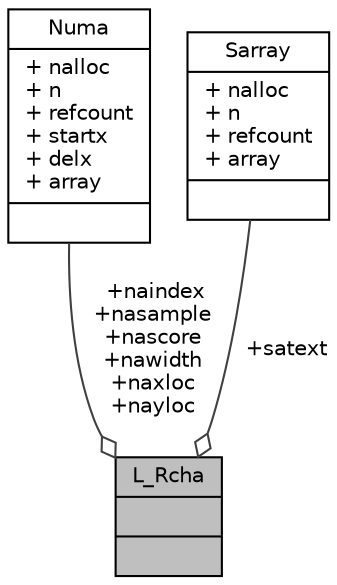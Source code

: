 digraph "L_Rcha"
{
 // LATEX_PDF_SIZE
  edge [fontname="Helvetica",fontsize="10",labelfontname="Helvetica",labelfontsize="10"];
  node [fontname="Helvetica",fontsize="10",shape=record];
  Node1 [label="{L_Rcha\n||}",height=0.2,width=0.4,color="black", fillcolor="grey75", style="filled", fontcolor="black",tooltip=" "];
  Node2 -> Node1 [color="grey25",fontsize="10",style="solid",label=" +naindex\n+nasample\n+nascore\n+nawidth\n+naxloc\n+nayloc" ,arrowhead="odiamond",fontname="Helvetica"];
  Node2 [label="{Numa\n|+ nalloc\l+ n\l+ refcount\l+ startx\l+ delx\l+ array\l|}",height=0.2,width=0.4,color="black", fillcolor="white", style="filled",URL="$struct_numa.html",tooltip=" "];
  Node3 -> Node1 [color="grey25",fontsize="10",style="solid",label=" +satext" ,arrowhead="odiamond",fontname="Helvetica"];
  Node3 [label="{Sarray\n|+ nalloc\l+ n\l+ refcount\l+ array\l|}",height=0.2,width=0.4,color="black", fillcolor="white", style="filled",URL="$struct_sarray.html",tooltip=" "];
}
